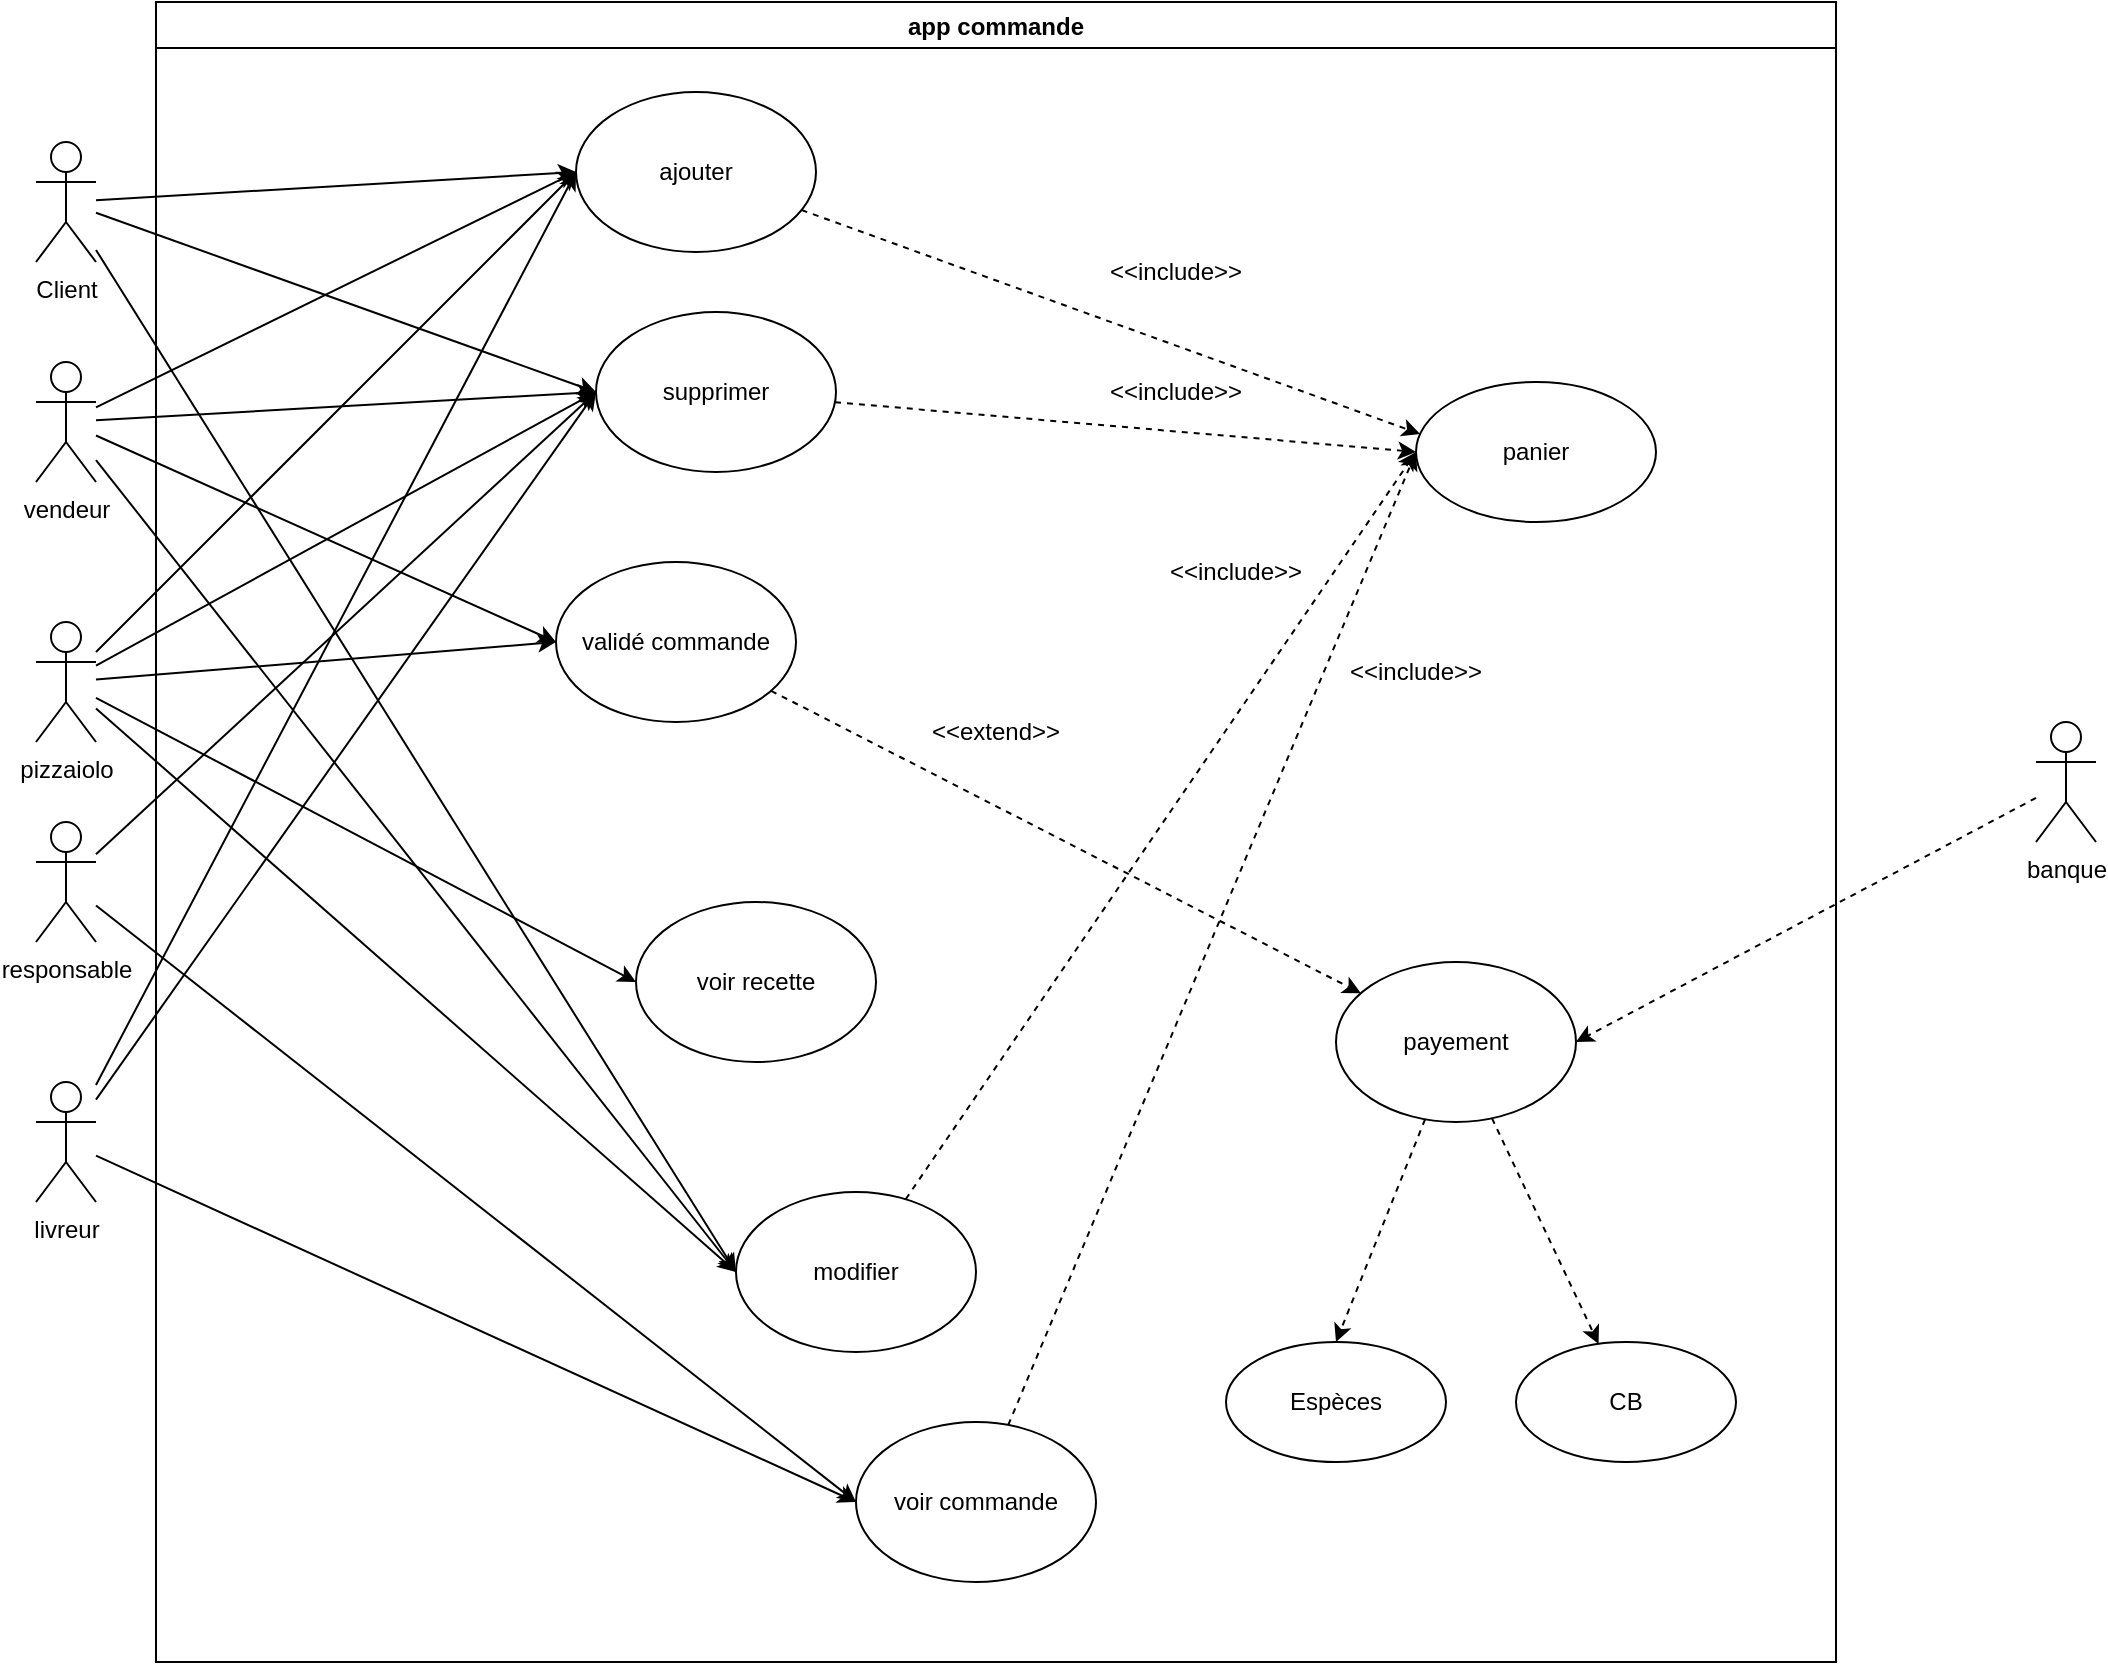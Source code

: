 <mxfile version="15.5.0" type="github"><diagram id="crJFRqmfmH8DIo6kMul1" name="Page-1"><mxGraphModel dx="1422" dy="780" grid="1" gridSize="10" guides="1" tooltips="1" connect="1" arrows="1" fold="1" page="1" pageScale="1" pageWidth="827" pageHeight="1169" math="0" shadow="0"><root><mxCell id="0"/><mxCell id="1" parent="0"/><mxCell id="DyY5aRCUwHhs2NTezQd8-13" style="edgeStyle=none;rounded=0;orthogonalLoop=1;jettySize=auto;html=1;entryX=0;entryY=0.5;entryDx=0;entryDy=0;" parent="1" source="DyY5aRCUwHhs2NTezQd8-2" target="DyY5aRCUwHhs2NTezQd8-5" edge="1"><mxGeometry relative="1" as="geometry"/></mxCell><mxCell id="65ATnwwIHKDDStAGHLNZ-3" style="rounded=0;orthogonalLoop=1;jettySize=auto;html=1;entryX=0;entryY=0.5;entryDx=0;entryDy=0;" edge="1" parent="1" source="DyY5aRCUwHhs2NTezQd8-2" target="65ATnwwIHKDDStAGHLNZ-1"><mxGeometry relative="1" as="geometry"/></mxCell><mxCell id="65ATnwwIHKDDStAGHLNZ-8" style="edgeStyle=none;rounded=0;orthogonalLoop=1;jettySize=auto;html=1;entryX=0;entryY=0.5;entryDx=0;entryDy=0;" edge="1" parent="1" source="DyY5aRCUwHhs2NTezQd8-2" target="65ATnwwIHKDDStAGHLNZ-2"><mxGeometry relative="1" as="geometry"/></mxCell><mxCell id="DyY5aRCUwHhs2NTezQd8-2" value="Client" style="shape=umlActor;verticalLabelPosition=bottom;verticalAlign=top;html=1;outlineConnect=0;" parent="1" vertex="1"><mxGeometry x="60" y="140" width="30" height="60" as="geometry"/></mxCell><mxCell id="DyY5aRCUwHhs2NTezQd8-3" value="app commande" style="swimlane;startSize=23;" parent="1" vertex="1"><mxGeometry x="120" y="70" width="840" height="830" as="geometry"/></mxCell><mxCell id="DyY5aRCUwHhs2NTezQd8-5" value="ajouter " style="ellipse;whiteSpace=wrap;html=1;" parent="DyY5aRCUwHhs2NTezQd8-3" vertex="1"><mxGeometry x="210" y="45" width="120" height="80" as="geometry"/></mxCell><mxCell id="65ATnwwIHKDDStAGHLNZ-1" value="supprimer" style="ellipse;whiteSpace=wrap;html=1;" vertex="1" parent="DyY5aRCUwHhs2NTezQd8-3"><mxGeometry x="220" y="155" width="120" height="80" as="geometry"/></mxCell><mxCell id="65ATnwwIHKDDStAGHLNZ-26" style="edgeStyle=none;rounded=0;orthogonalLoop=1;jettySize=auto;html=1;dashed=1;entryX=0;entryY=0.5;entryDx=0;entryDy=0;" edge="1" parent="DyY5aRCUwHhs2NTezQd8-3" source="65ATnwwIHKDDStAGHLNZ-2" target="65ATnwwIHKDDStAGHLNZ-21"><mxGeometry relative="1" as="geometry"><mxPoint x="680" y="250" as="targetPoint"/></mxGeometry></mxCell><mxCell id="65ATnwwIHKDDStAGHLNZ-2" value="modifier" style="ellipse;whiteSpace=wrap;html=1;" vertex="1" parent="DyY5aRCUwHhs2NTezQd8-3"><mxGeometry x="290" y="595" width="120" height="80" as="geometry"/></mxCell><mxCell id="65ATnwwIHKDDStAGHLNZ-28" style="edgeStyle=none;rounded=0;orthogonalLoop=1;jettySize=auto;html=1;entryX=0;entryY=0.5;entryDx=0;entryDy=0;dashed=1;" edge="1" parent="DyY5aRCUwHhs2NTezQd8-3" source="65ATnwwIHKDDStAGHLNZ-13" target="65ATnwwIHKDDStAGHLNZ-21"><mxGeometry relative="1" as="geometry"/></mxCell><mxCell id="65ATnwwIHKDDStAGHLNZ-13" value="voir commande" style="ellipse;whiteSpace=wrap;html=1;" vertex="1" parent="DyY5aRCUwHhs2NTezQd8-3"><mxGeometry x="350" y="710" width="120" height="80" as="geometry"/></mxCell><mxCell id="65ATnwwIHKDDStAGHLNZ-16" value="validé commande" style="ellipse;whiteSpace=wrap;html=1;" vertex="1" parent="DyY5aRCUwHhs2NTezQd8-3"><mxGeometry x="200" y="280" width="120" height="80" as="geometry"/></mxCell><mxCell id="65ATnwwIHKDDStAGHLNZ-20" value="voir recette" style="ellipse;whiteSpace=wrap;html=1;" vertex="1" parent="DyY5aRCUwHhs2NTezQd8-3"><mxGeometry x="240" y="450" width="120" height="80" as="geometry"/></mxCell><mxCell id="65ATnwwIHKDDStAGHLNZ-24" value="&amp;lt;&amp;lt;include&amp;gt;&amp;gt;" style="text;html=1;strokeColor=none;fillColor=none;align=center;verticalAlign=middle;whiteSpace=wrap;rounded=0;" vertex="1" parent="DyY5aRCUwHhs2NTezQd8-3"><mxGeometry x="480" y="120" width="60" height="30" as="geometry"/></mxCell><mxCell id="65ATnwwIHKDDStAGHLNZ-25" value="&amp;lt;&amp;lt;include&amp;gt;&amp;gt;" style="text;html=1;strokeColor=none;fillColor=none;align=center;verticalAlign=middle;whiteSpace=wrap;rounded=0;" vertex="1" parent="DyY5aRCUwHhs2NTezQd8-3"><mxGeometry x="480" y="180" width="60" height="30" as="geometry"/></mxCell><mxCell id="65ATnwwIHKDDStAGHLNZ-21" value="panier" style="ellipse;whiteSpace=wrap;html=1;" vertex="1" parent="DyY5aRCUwHhs2NTezQd8-3"><mxGeometry x="630" y="190" width="120" height="70" as="geometry"/></mxCell><mxCell id="65ATnwwIHKDDStAGHLNZ-22" style="edgeStyle=none;rounded=0;orthogonalLoop=1;jettySize=auto;html=1;entryX=0;entryY=0.5;entryDx=0;entryDy=0;dashed=1;" edge="1" parent="DyY5aRCUwHhs2NTezQd8-3" source="65ATnwwIHKDDStAGHLNZ-1" target="65ATnwwIHKDDStAGHLNZ-21"><mxGeometry relative="1" as="geometry"/></mxCell><mxCell id="65ATnwwIHKDDStAGHLNZ-23" style="edgeStyle=none;rounded=0;orthogonalLoop=1;jettySize=auto;html=1;entryX=0.017;entryY=0.371;entryDx=0;entryDy=0;entryPerimeter=0;dashed=1;" edge="1" parent="DyY5aRCUwHhs2NTezQd8-3" source="DyY5aRCUwHhs2NTezQd8-5" target="65ATnwwIHKDDStAGHLNZ-21"><mxGeometry relative="1" as="geometry"/></mxCell><mxCell id="65ATnwwIHKDDStAGHLNZ-27" value="&amp;lt;&amp;lt;include&amp;gt;&amp;gt;" style="text;html=1;strokeColor=none;fillColor=none;align=center;verticalAlign=middle;whiteSpace=wrap;rounded=0;" vertex="1" parent="DyY5aRCUwHhs2NTezQd8-3"><mxGeometry x="510" y="270" width="60" height="30" as="geometry"/></mxCell><mxCell id="65ATnwwIHKDDStAGHLNZ-29" value="&amp;lt;&amp;lt;include&amp;gt;&amp;gt;" style="text;html=1;strokeColor=none;fillColor=none;align=center;verticalAlign=middle;whiteSpace=wrap;rounded=0;" vertex="1" parent="DyY5aRCUwHhs2NTezQd8-3"><mxGeometry x="600" y="320" width="60" height="30" as="geometry"/></mxCell><mxCell id="65ATnwwIHKDDStAGHLNZ-37" style="edgeStyle=none;rounded=0;orthogonalLoop=1;jettySize=auto;html=1;entryX=0.5;entryY=0;entryDx=0;entryDy=0;dashed=1;" edge="1" parent="DyY5aRCUwHhs2NTezQd8-3" source="65ATnwwIHKDDStAGHLNZ-31" target="65ATnwwIHKDDStAGHLNZ-36"><mxGeometry relative="1" as="geometry"/></mxCell><mxCell id="65ATnwwIHKDDStAGHLNZ-31" value="&lt;div&gt;payement&lt;/div&gt;" style="ellipse;whiteSpace=wrap;html=1;" vertex="1" parent="DyY5aRCUwHhs2NTezQd8-3"><mxGeometry x="590" y="480" width="120" height="80" as="geometry"/></mxCell><mxCell id="65ATnwwIHKDDStAGHLNZ-30" style="edgeStyle=none;rounded=0;orthogonalLoop=1;jettySize=auto;html=1;dashed=1;" edge="1" parent="DyY5aRCUwHhs2NTezQd8-3" source="65ATnwwIHKDDStAGHLNZ-16" target="65ATnwwIHKDDStAGHLNZ-31"><mxGeometry relative="1" as="geometry"><mxPoint x="640" y="520" as="targetPoint"/></mxGeometry></mxCell><mxCell id="65ATnwwIHKDDStAGHLNZ-36" value="Espèces " style="ellipse;whiteSpace=wrap;html=1;" vertex="1" parent="DyY5aRCUwHhs2NTezQd8-3"><mxGeometry x="535" y="670" width="110" height="60" as="geometry"/></mxCell><mxCell id="65ATnwwIHKDDStAGHLNZ-35" value="CB" style="ellipse;whiteSpace=wrap;html=1;" vertex="1" parent="DyY5aRCUwHhs2NTezQd8-3"><mxGeometry x="680" y="670" width="110" height="60" as="geometry"/></mxCell><mxCell id="65ATnwwIHKDDStAGHLNZ-34" style="edgeStyle=none;rounded=0;orthogonalLoop=1;jettySize=auto;html=1;dashed=1;" edge="1" parent="DyY5aRCUwHhs2NTezQd8-3" source="65ATnwwIHKDDStAGHLNZ-31" target="65ATnwwIHKDDStAGHLNZ-35"><mxGeometry relative="1" as="geometry"><mxPoint x="730" y="630" as="targetPoint"/></mxGeometry></mxCell><mxCell id="65ATnwwIHKDDStAGHLNZ-38" value="&amp;lt;&amp;lt;extend&amp;gt;&amp;gt;" style="text;html=1;strokeColor=none;fillColor=none;align=center;verticalAlign=middle;whiteSpace=wrap;rounded=0;" vertex="1" parent="DyY5aRCUwHhs2NTezQd8-3"><mxGeometry x="390" y="350" width="60" height="30" as="geometry"/></mxCell><mxCell id="DyY5aRCUwHhs2NTezQd8-14" style="edgeStyle=none;rounded=0;orthogonalLoop=1;jettySize=auto;html=1;entryX=0;entryY=0.5;entryDx=0;entryDy=0;" parent="1" source="DyY5aRCUwHhs2NTezQd8-10" target="DyY5aRCUwHhs2NTezQd8-5" edge="1"><mxGeometry relative="1" as="geometry"/></mxCell><mxCell id="65ATnwwIHKDDStAGHLNZ-4" style="edgeStyle=none;rounded=0;orthogonalLoop=1;jettySize=auto;html=1;entryX=0;entryY=0.5;entryDx=0;entryDy=0;" edge="1" parent="1" source="DyY5aRCUwHhs2NTezQd8-10" target="65ATnwwIHKDDStAGHLNZ-1"><mxGeometry relative="1" as="geometry"/></mxCell><mxCell id="65ATnwwIHKDDStAGHLNZ-9" style="edgeStyle=none;rounded=0;orthogonalLoop=1;jettySize=auto;html=1;entryX=0;entryY=0.5;entryDx=0;entryDy=0;" edge="1" parent="1" source="DyY5aRCUwHhs2NTezQd8-10" target="65ATnwwIHKDDStAGHLNZ-2"><mxGeometry relative="1" as="geometry"/></mxCell><mxCell id="65ATnwwIHKDDStAGHLNZ-18" style="edgeStyle=none;rounded=0;orthogonalLoop=1;jettySize=auto;html=1;entryX=0;entryY=0.5;entryDx=0;entryDy=0;" edge="1" parent="1" source="DyY5aRCUwHhs2NTezQd8-10" target="65ATnwwIHKDDStAGHLNZ-16"><mxGeometry relative="1" as="geometry"><mxPoint x="230" y="450" as="targetPoint"/></mxGeometry></mxCell><mxCell id="DyY5aRCUwHhs2NTezQd8-10" value="vendeur" style="shape=umlActor;verticalLabelPosition=bottom;verticalAlign=top;html=1;outlineConnect=0;" parent="1" vertex="1"><mxGeometry x="60" y="250" width="30" height="60" as="geometry"/></mxCell><mxCell id="DyY5aRCUwHhs2NTezQd8-15" style="edgeStyle=none;rounded=0;orthogonalLoop=1;jettySize=auto;html=1;entryX=0;entryY=0.5;entryDx=0;entryDy=0;" parent="1" source="DyY5aRCUwHhs2NTezQd8-11" target="DyY5aRCUwHhs2NTezQd8-5" edge="1"><mxGeometry relative="1" as="geometry"/></mxCell><mxCell id="65ATnwwIHKDDStAGHLNZ-5" style="edgeStyle=none;rounded=0;orthogonalLoop=1;jettySize=auto;html=1;entryX=0;entryY=0.5;entryDx=0;entryDy=0;" edge="1" parent="1" source="DyY5aRCUwHhs2NTezQd8-11" target="65ATnwwIHKDDStAGHLNZ-1"><mxGeometry relative="1" as="geometry"/></mxCell><mxCell id="65ATnwwIHKDDStAGHLNZ-10" style="edgeStyle=none;rounded=0;orthogonalLoop=1;jettySize=auto;html=1;entryX=0;entryY=0.5;entryDx=0;entryDy=0;" edge="1" parent="1" source="DyY5aRCUwHhs2NTezQd8-11" target="65ATnwwIHKDDStAGHLNZ-2"><mxGeometry relative="1" as="geometry"/></mxCell><mxCell id="65ATnwwIHKDDStAGHLNZ-17" style="edgeStyle=none;rounded=0;orthogonalLoop=1;jettySize=auto;html=1;entryX=0;entryY=0.5;entryDx=0;entryDy=0;" edge="1" parent="1" source="DyY5aRCUwHhs2NTezQd8-11" target="65ATnwwIHKDDStAGHLNZ-16"><mxGeometry relative="1" as="geometry"/></mxCell><mxCell id="65ATnwwIHKDDStAGHLNZ-19" style="edgeStyle=none;rounded=0;orthogonalLoop=1;jettySize=auto;html=1;entryX=0;entryY=0.5;entryDx=0;entryDy=0;" edge="1" parent="1" source="DyY5aRCUwHhs2NTezQd8-11" target="65ATnwwIHKDDStAGHLNZ-20"><mxGeometry relative="1" as="geometry"><mxPoint x="490" y="560" as="targetPoint"/></mxGeometry></mxCell><mxCell id="DyY5aRCUwHhs2NTezQd8-11" value="pizzaiolo" style="shape=umlActor;verticalLabelPosition=bottom;verticalAlign=top;html=1;outlineConnect=0;" parent="1" vertex="1"><mxGeometry x="60" y="380" width="30" height="60" as="geometry"/></mxCell><mxCell id="65ATnwwIHKDDStAGHLNZ-6" style="edgeStyle=none;rounded=0;orthogonalLoop=1;jettySize=auto;html=1;entryX=0;entryY=0.5;entryDx=0;entryDy=0;" edge="1" parent="1" source="DyY5aRCUwHhs2NTezQd8-12" target="65ATnwwIHKDDStAGHLNZ-1"><mxGeometry relative="1" as="geometry"/></mxCell><mxCell id="65ATnwwIHKDDStAGHLNZ-14" style="edgeStyle=none;rounded=0;orthogonalLoop=1;jettySize=auto;html=1;entryX=0;entryY=0.5;entryDx=0;entryDy=0;" edge="1" parent="1" source="DyY5aRCUwHhs2NTezQd8-12" target="65ATnwwIHKDDStAGHLNZ-13"><mxGeometry relative="1" as="geometry"/></mxCell><mxCell id="DyY5aRCUwHhs2NTezQd8-12" value="&lt;div&gt;responsable&lt;/div&gt;" style="shape=umlActor;verticalLabelPosition=bottom;verticalAlign=top;html=1;outlineConnect=0;" parent="1" vertex="1"><mxGeometry x="60" y="480" width="30" height="60" as="geometry"/></mxCell><mxCell id="DyY5aRCUwHhs2NTezQd8-18" style="edgeStyle=none;rounded=0;orthogonalLoop=1;jettySize=auto;html=1;entryX=0;entryY=0.5;entryDx=0;entryDy=0;" parent="1" source="DyY5aRCUwHhs2NTezQd8-17" target="DyY5aRCUwHhs2NTezQd8-5" edge="1"><mxGeometry relative="1" as="geometry"/></mxCell><mxCell id="65ATnwwIHKDDStAGHLNZ-7" style="edgeStyle=none;rounded=0;orthogonalLoop=1;jettySize=auto;html=1;entryX=0;entryY=0.5;entryDx=0;entryDy=0;" edge="1" parent="1" source="DyY5aRCUwHhs2NTezQd8-17" target="65ATnwwIHKDDStAGHLNZ-1"><mxGeometry relative="1" as="geometry"><mxPoint x="250" y="320" as="targetPoint"/></mxGeometry></mxCell><mxCell id="65ATnwwIHKDDStAGHLNZ-15" style="edgeStyle=none;rounded=0;orthogonalLoop=1;jettySize=auto;html=1;entryX=0;entryY=0.5;entryDx=0;entryDy=0;" edge="1" parent="1" source="DyY5aRCUwHhs2NTezQd8-17" target="65ATnwwIHKDDStAGHLNZ-13"><mxGeometry relative="1" as="geometry"/></mxCell><mxCell id="DyY5aRCUwHhs2NTezQd8-17" value="livreur" style="shape=umlActor;verticalLabelPosition=bottom;verticalAlign=top;html=1;outlineConnect=0;" parent="1" vertex="1"><mxGeometry x="60" y="610" width="30" height="60" as="geometry"/></mxCell><mxCell id="65ATnwwIHKDDStAGHLNZ-33" style="edgeStyle=none;rounded=0;orthogonalLoop=1;jettySize=auto;html=1;entryX=1;entryY=0.5;entryDx=0;entryDy=0;dashed=1;" edge="1" parent="1" source="65ATnwwIHKDDStAGHLNZ-32" target="65ATnwwIHKDDStAGHLNZ-31"><mxGeometry relative="1" as="geometry"/></mxCell><mxCell id="65ATnwwIHKDDStAGHLNZ-32" value="banque" style="shape=umlActor;verticalLabelPosition=bottom;verticalAlign=top;html=1;outlineConnect=0;" vertex="1" parent="1"><mxGeometry x="1060" y="430" width="30" height="60" as="geometry"/></mxCell></root></mxGraphModel></diagram></mxfile>